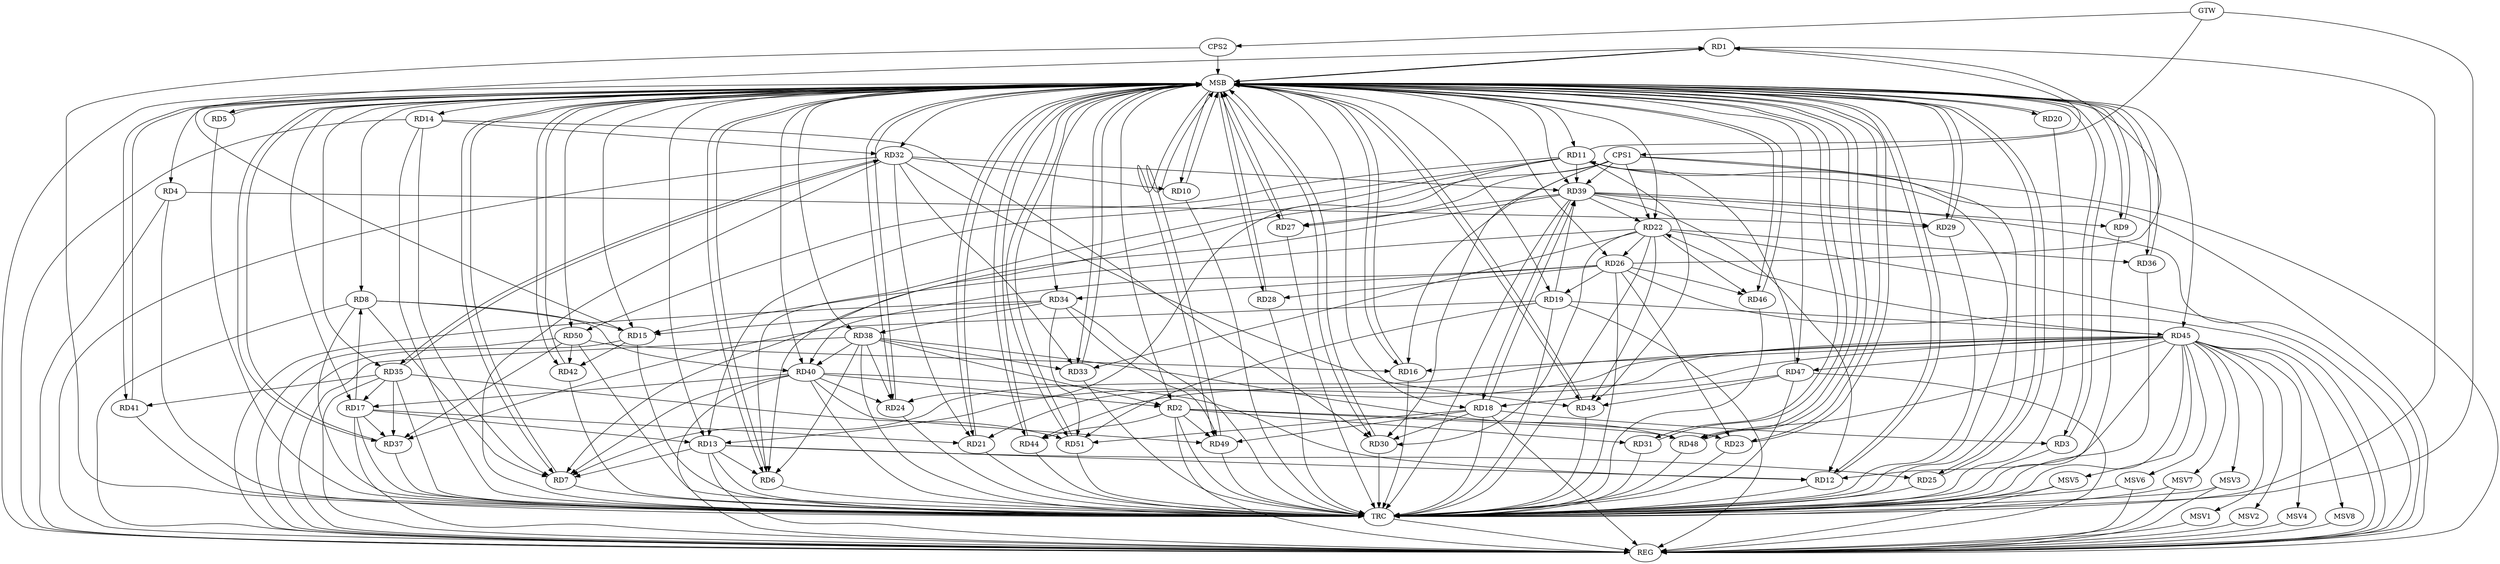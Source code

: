 strict digraph G {
  RD1 [ label="RD1" ];
  RD2 [ label="RD2" ];
  RD3 [ label="RD3" ];
  RD4 [ label="RD4" ];
  RD5 [ label="RD5" ];
  RD6 [ label="RD6" ];
  RD7 [ label="RD7" ];
  RD8 [ label="RD8" ];
  RD9 [ label="RD9" ];
  RD10 [ label="RD10" ];
  RD11 [ label="RD11" ];
  RD12 [ label="RD12" ];
  RD13 [ label="RD13" ];
  RD14 [ label="RD14" ];
  RD15 [ label="RD15" ];
  RD16 [ label="RD16" ];
  RD17 [ label="RD17" ];
  RD18 [ label="RD18" ];
  RD19 [ label="RD19" ];
  RD20 [ label="RD20" ];
  RD21 [ label="RD21" ];
  RD22 [ label="RD22" ];
  RD23 [ label="RD23" ];
  RD24 [ label="RD24" ];
  RD25 [ label="RD25" ];
  RD26 [ label="RD26" ];
  RD27 [ label="RD27" ];
  RD28 [ label="RD28" ];
  RD29 [ label="RD29" ];
  RD30 [ label="RD30" ];
  RD31 [ label="RD31" ];
  RD32 [ label="RD32" ];
  RD33 [ label="RD33" ];
  RD34 [ label="RD34" ];
  RD35 [ label="RD35" ];
  RD36 [ label="RD36" ];
  RD37 [ label="RD37" ];
  RD38 [ label="RD38" ];
  RD39 [ label="RD39" ];
  RD40 [ label="RD40" ];
  RD41 [ label="RD41" ];
  RD42 [ label="RD42" ];
  RD43 [ label="RD43" ];
  RD44 [ label="RD44" ];
  RD45 [ label="RD45" ];
  RD46 [ label="RD46" ];
  RD47 [ label="RD47" ];
  RD48 [ label="RD48" ];
  RD49 [ label="RD49" ];
  RD50 [ label="RD50" ];
  RD51 [ label="RD51" ];
  CPS1 [ label="CPS1" ];
  CPS2 [ label="CPS2" ];
  GTW [ label="GTW" ];
  REG [ label="REG" ];
  MSB [ label="MSB" ];
  TRC [ label="TRC" ];
  MSV1 [ label="MSV1" ];
  MSV2 [ label="MSV2" ];
  MSV3 [ label="MSV3" ];
  MSV4 [ label="MSV4" ];
  MSV5 [ label="MSV5" ];
  MSV6 [ label="MSV6" ];
  MSV7 [ label="MSV7" ];
  MSV8 [ label="MSV8" ];
  RD11 -> RD1;
  RD15 -> RD1;
  RD26 -> RD1;
  RD2 -> RD23;
  RD2 -> RD31;
  RD38 -> RD2;
  RD40 -> RD2;
  RD2 -> RD44;
  RD2 -> RD48;
  RD2 -> RD49;
  RD18 -> RD3;
  RD4 -> RD29;
  RD11 -> RD6;
  RD13 -> RD6;
  RD38 -> RD6;
  RD8 -> RD7;
  RD13 -> RD7;
  RD14 -> RD7;
  RD39 -> RD7;
  RD40 -> RD7;
  RD45 -> RD7;
  RD8 -> RD15;
  RD17 -> RD8;
  RD8 -> RD40;
  RD39 -> RD9;
  RD32 -> RD10;
  RD11 -> RD13;
  RD11 -> RD24;
  RD11 -> RD39;
  RD11 -> RD43;
  RD47 -> RD11;
  RD11 -> RD50;
  RD13 -> RD12;
  RD39 -> RD12;
  RD40 -> RD12;
  RD45 -> RD12;
  RD17 -> RD13;
  RD13 -> RD25;
  RD45 -> RD13;
  RD14 -> RD30;
  RD14 -> RD32;
  RD22 -> RD15;
  RD34 -> RD15;
  RD15 -> RD42;
  RD45 -> RD16;
  RD50 -> RD16;
  RD17 -> RD21;
  RD35 -> RD17;
  RD17 -> RD37;
  RD40 -> RD17;
  RD18 -> RD30;
  RD18 -> RD39;
  RD39 -> RD18;
  RD47 -> RD18;
  RD18 -> RD49;
  RD18 -> RD51;
  RD26 -> RD19;
  RD19 -> RD37;
  RD19 -> RD39;
  RD19 -> RD45;
  RD19 -> RD51;
  RD32 -> RD21;
  RD45 -> RD21;
  RD22 -> RD26;
  RD22 -> RD30;
  RD22 -> RD33;
  RD22 -> RD36;
  RD39 -> RD22;
  RD22 -> RD43;
  RD45 -> RD22;
  RD22 -> RD46;
  RD26 -> RD23;
  RD38 -> RD24;
  RD40 -> RD24;
  RD26 -> RD28;
  RD26 -> RD34;
  RD26 -> RD40;
  RD26 -> RD46;
  RD39 -> RD27;
  RD39 -> RD29;
  RD32 -> RD33;
  RD32 -> RD35;
  RD35 -> RD32;
  RD32 -> RD39;
  RD32 -> RD43;
  RD38 -> RD33;
  RD34 -> RD38;
  RD34 -> RD49;
  RD34 -> RD51;
  RD35 -> RD37;
  RD35 -> RD41;
  RD35 -> RD51;
  RD50 -> RD37;
  RD38 -> RD40;
  RD38 -> RD48;
  RD40 -> RD49;
  RD50 -> RD42;
  RD47 -> RD43;
  RD45 -> RD44;
  RD45 -> RD47;
  RD45 -> RD48;
  CPS1 -> RD27;
  CPS1 -> RD6;
  CPS1 -> RD22;
  CPS1 -> RD30;
  CPS1 -> RD16;
  CPS1 -> RD39;
  GTW -> CPS1;
  GTW -> CPS2;
  RD2 -> REG;
  RD4 -> REG;
  RD8 -> REG;
  RD11 -> REG;
  RD13 -> REG;
  RD14 -> REG;
  RD15 -> REG;
  RD17 -> REG;
  RD18 -> REG;
  RD19 -> REG;
  RD22 -> REG;
  RD26 -> REG;
  RD32 -> REG;
  RD34 -> REG;
  RD35 -> REG;
  RD38 -> REG;
  RD39 -> REG;
  RD40 -> REG;
  RD45 -> REG;
  RD47 -> REG;
  RD50 -> REG;
  CPS1 -> REG;
  RD1 -> MSB;
  MSB -> RD14;
  MSB -> RD22;
  MSB -> RD51;
  MSB -> REG;
  RD3 -> MSB;
  MSB -> RD24;
  MSB -> RD25;
  MSB -> RD37;
  MSB -> RD39;
  MSB -> RD40;
  MSB -> RD41;
  MSB -> RD48;
  RD5 -> MSB;
  MSB -> RD9;
  MSB -> RD10;
  MSB -> RD23;
  MSB -> RD27;
  MSB -> RD32;
  RD6 -> MSB;
  MSB -> RD4;
  MSB -> RD8;
  MSB -> RD28;
  RD7 -> MSB;
  MSB -> RD26;
  RD9 -> MSB;
  MSB -> RD11;
  MSB -> RD12;
  MSB -> RD19;
  MSB -> RD35;
  MSB -> RD38;
  RD10 -> MSB;
  MSB -> RD2;
  MSB -> RD6;
  MSB -> RD7;
  MSB -> RD36;
  RD12 -> MSB;
  MSB -> RD17;
  RD16 -> MSB;
  MSB -> RD3;
  RD20 -> MSB;
  MSB -> RD33;
  RD21 -> MSB;
  RD23 -> MSB;
  MSB -> RD13;
  MSB -> RD15;
  MSB -> RD16;
  MSB -> RD47;
  RD24 -> MSB;
  MSB -> RD42;
  RD25 -> MSB;
  MSB -> RD1;
  MSB -> RD29;
  MSB -> RD50;
  RD27 -> MSB;
  MSB -> RD46;
  RD28 -> MSB;
  MSB -> RD31;
  MSB -> RD49;
  RD29 -> MSB;
  RD30 -> MSB;
  MSB -> RD20;
  MSB -> RD44;
  RD31 -> MSB;
  RD33 -> MSB;
  MSB -> RD30;
  MSB -> RD45;
  RD36 -> MSB;
  MSB -> RD18;
  RD37 -> MSB;
  MSB -> RD21;
  RD41 -> MSB;
  RD42 -> MSB;
  MSB -> RD34;
  RD43 -> MSB;
  MSB -> RD5;
  RD44 -> MSB;
  RD46 -> MSB;
  RD48 -> MSB;
  MSB -> RD43;
  RD49 -> MSB;
  RD51 -> MSB;
  CPS2 -> MSB;
  RD1 -> TRC;
  RD2 -> TRC;
  RD3 -> TRC;
  RD4 -> TRC;
  RD5 -> TRC;
  RD6 -> TRC;
  RD7 -> TRC;
  RD8 -> TRC;
  RD9 -> TRC;
  RD10 -> TRC;
  RD11 -> TRC;
  RD12 -> TRC;
  RD13 -> TRC;
  RD14 -> TRC;
  RD15 -> TRC;
  RD16 -> TRC;
  RD17 -> TRC;
  RD18 -> TRC;
  RD19 -> TRC;
  RD20 -> TRC;
  RD21 -> TRC;
  RD22 -> TRC;
  RD23 -> TRC;
  RD24 -> TRC;
  RD25 -> TRC;
  RD26 -> TRC;
  RD27 -> TRC;
  RD28 -> TRC;
  RD29 -> TRC;
  RD30 -> TRC;
  RD31 -> TRC;
  RD32 -> TRC;
  RD33 -> TRC;
  RD34 -> TRC;
  RD35 -> TRC;
  RD36 -> TRC;
  RD37 -> TRC;
  RD38 -> TRC;
  RD39 -> TRC;
  RD40 -> TRC;
  RD41 -> TRC;
  RD42 -> TRC;
  RD43 -> TRC;
  RD44 -> TRC;
  RD45 -> TRC;
  RD46 -> TRC;
  RD47 -> TRC;
  RD48 -> TRC;
  RD49 -> TRC;
  RD50 -> TRC;
  RD51 -> TRC;
  CPS1 -> TRC;
  CPS2 -> TRC;
  GTW -> TRC;
  TRC -> REG;
  RD45 -> MSV1;
  RD45 -> MSV2;
  RD45 -> MSV3;
  RD45 -> MSV4;
  RD45 -> MSV5;
  MSV1 -> REG;
  MSV2 -> REG;
  MSV3 -> REG;
  MSV3 -> TRC;
  MSV4 -> REG;
  MSV5 -> REG;
  MSV5 -> TRC;
  RD45 -> MSV6;
  RD45 -> MSV7;
  MSV6 -> REG;
  MSV6 -> TRC;
  MSV7 -> REG;
  MSV7 -> TRC;
  RD45 -> MSV8;
  MSV8 -> REG;
}
